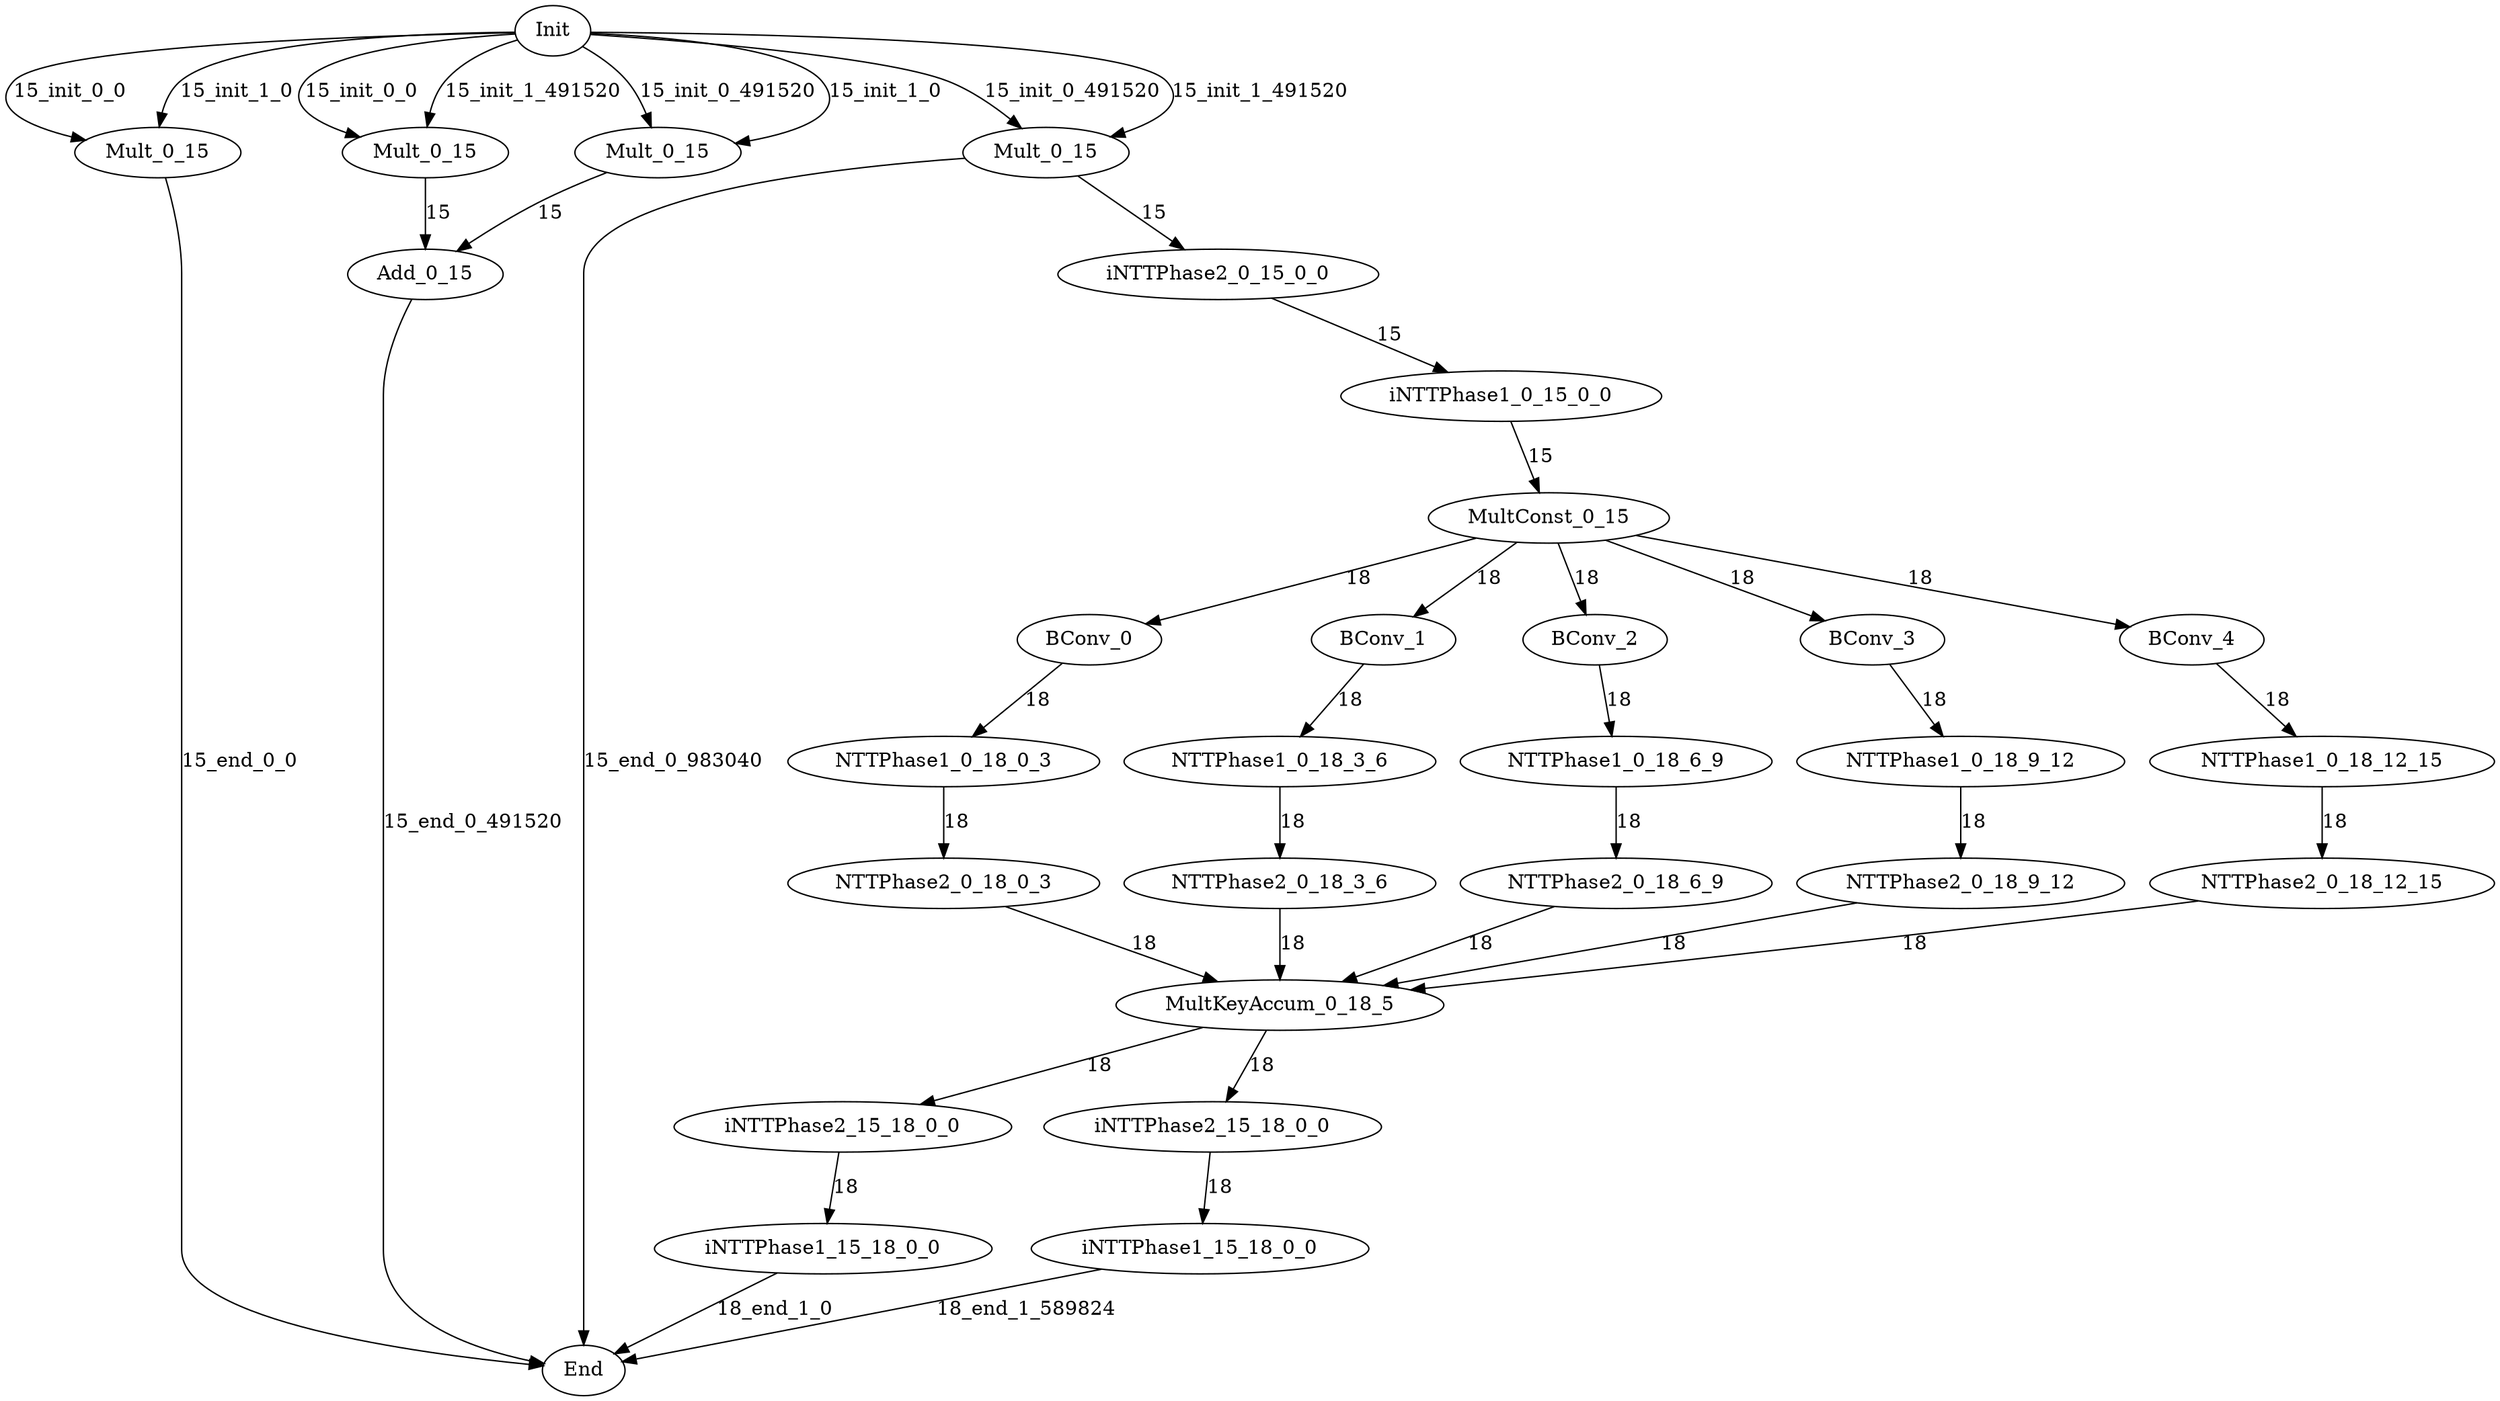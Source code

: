 digraph {
	graph [bb="0,0,1787.5,993"];
	node [label="\N"];
	init	[height=0.5,
		label=Init,
		pos="390.69,975",
		width=0.75];
	MultAxAx	[height=0.5,
		label=Mult_0_15,
		pos="108.69,888",
		width=1.6429];
	init -> MultAxAx	[label="15_init_0_0",
		lp="46.187,931.5",
		pos="e,57.139,896.89 363.49,973.6 279.72,972.08 29.759,965.36 5.687,939 -12.048,919.58 16.063,906.88 47.368,899.14"];
	init -> MultAxAx	[label="15_init_1_0",
		lp="165.19,931.5",
		pos="e,109.67,906.42 363.65,974 303.39,973.45 160.52,968.94 124.69,939 117.92,933.35 113.99,924.84 111.71,916.43"];
	MultAxBx	[height=0.5,
		label=Mult_0_15,
		pos="304.69,888",
		width=1.6429];
	init -> MultAxBx	[label="15_init_0_0",
		lp="254.19,931.5",
		pos="e,256.01,898.4 363.81,972.72 319.07,969.96 232.38,961.75 213.69,939 199.43,921.65 220.6,909.34 246.09,901.28"];
	init -> MultAxBx	[label="15_init_1_491520",
		lp="376.69,931.5",
		pos="e,303.94,906.36 364.99,968.85 347.84,964.04 326.22,955.11 313.69,939 308.72,932.61 306.15,924.38 304.91,916.44"];
	MultBxAx	[height=0.5,
		label=Mult_0_15,
		pos="465.69,888",
		width=1.6429];
	init -> MultBxAx	[label="15_init_0_491520",
		lp="516.69,931.5",
		pos="e,460.88,906.09 411.92,963.72 422.57,957.71 435.01,949.28 443.69,939 449.43,932.2 453.91,923.66 457.3,915.58"];
	init -> MultBxAx	[label="15_init_1_0",
		lp="629.19,931.5",
		pos="e,521.03,894.5 417.66,973.2 465.67,971.16 562.84,963.96 583.69,939 603.26,915.56 567.93,902.88 530.95,896.17"];
	MultBxBx	[height=0.5,
		label=Mult_0_15,
		pos="741.69,888",
		width=1.6429];
	init -> MultBxBx	[label="15_init_0_491520",
		lp="762.69,931.5",
		pos="e,724.75,905.34 417.86,972.39 479.36,968.48 627.46,957.39 673.69,939 689.4,932.75 704.76,921.98 716.89,912.03"];
	init -> MultBxBx	[label="15_init_1_491520",
		lp="897.69,931.5",
		pos="e,788.57,899.01 417.76,973.92 509.08,973.39 801.71,969.3 829.69,939 844.7,922.75 823.65,910.38 798.39,902.02"];
	end	[height=0.5,
		label=End,
		pos="423.69,18",
		width=0.81243];
	MultAxAx -> end	[label="15_end_0_0",
		lp="163.19,453",
		pos="e,394.73,20.954 112.87,869.86 116.67,852.78 121.69,825.74 121.69,802 121.69,802 121.69,802 121.69,104 121.69,50.048 302.54,28.696 \
384.34,21.798"];
	AddAxBx	[height=0.5,
		label=Add_0_15,
		pos="304.69,801",
		width=1.5346];
	AddAxBx -> end	[label="15_end_0_491520",
		lp="344.69,409.5",
		pos="e,395.43,22.9 296.96,783.14 289.95,766.27 280.69,739.38 280.69,715 280.69,715 280.69,715 280.69,104 280.69,55.173 343.05,33.766 \
385.41,24.857"];
	MultAxBx -> AddAxBx	[label=15,
		lp="314.19,844.5",
		pos="e,304.69,819.18 304.69,869.8 304.69,858.16 304.69,842.55 304.69,829.24"];
	MultBxAx -> AddAxBx	[label=15,
		lp="400.19,844.5",
		pos="e,329.57,817.26 433.63,872.81 420.22,866.68 404.57,859.26 390.69,852 373.16,842.84 354.1,831.87 338.39,822.54"];
	MultBxBx -> end	[label="15_end_0_983040",
		lp="487.69,453",
		pos="e,423.69,36.256 684.47,883.42 592.91,876.1 423.69,855.36 423.69,802 423.69,802 423.69,802 423.69,104 423.69,84.753 423.69,63.054 \
423.69,46.397"];
	iNTTP2	[height=0.5,
		label=iNTTPhase2_0_15_0_0,
		pos="849.69,801",
		width=3.1775];
	MultBxBx -> iNTTP2	[label=15,
		lp="811.19,844.5",
		pos="e,828.36,818.79 762,871.01 778.43,858.08 801.78,839.71 820.25,825.17"];
	INTT1_Ax	[height=0.5,
		label=iNTTPhase1_15_18_0_0,
		pos="594.69,105",
		width=3.34];
	INTT1_Ax -> end	[label="18_end_1_0",
		lp="560.19,61.5",
		pos="e,445.69,29.938 561.72,87.611 530.89,72.288 485.19,49.572 454.93,34.532"];
	INTT_Ax	[height=0.5,
		label=iNTTPhase2_15_18_0_0,
		pos="642.69,192",
		width=3.34];
	INTT_Ax -> INTT1_Ax	[label=18,
		lp="630.19,148.5",
		pos="e,604.39,123.18 632.97,173.8 626.21,161.82 617.06,145.62 609.4,132.06"];
	MultKeyAccum	[height=0.5,
		label=MultKeyAccum_0_18_5,
		pos="920.69,279",
		width=3.2497];
	MultKeyAccum -> INTT_Ax	[label=18,
		lp="807.19,235.5",
		pos="e,693.25,208.46 870.67,262.71 823.62,248.32 753.12,226.77 702.99,211.44"];
	INTT_Bx	[height=0.5,
		label=iNTTPhase2_15_18_0_0,
		pos="911.69,192",
		width=3.34];
	MultKeyAccum -> INTT_Bx	[label=18,
		lp="926.19,235.5",
		pos="e,913.51,210.18 918.87,260.8 917.63,249.16 915.98,233.55 914.57,220.24"];
	NTTP20	[height=0.5,
		label=NTTPhase2_0_18_0_3,
		pos="680.69,366",
		width=3.0872];
	NTTP20 -> MultKeyAccum	[label=18,
		lp="824.19,322.5",
		pos="e,876.13,295.78 724.71,349.41 764.63,335.27 823.61,314.38 866.44,299.21"];
	NTTP10	[height=0.5,
		label=NTTPhase1_0_18_0_3,
		pos="680.69,453",
		width=3.0872];
	NTTP10 -> NTTP20	[label=18,
		lp="690.19,409.5",
		pos="e,680.69,384.18 680.69,434.8 680.69,423.16 680.69,407.55 680.69,394.24"];
	BConv0	[height=0.5,
		label=BConv_0,
		pos="783.69,540",
		width=1.4263];
	BConv0 -> NTTP10	[label=18,
		lp="747.19,496.5",
		pos="e,701.03,470.79 764.31,523.01 748.65,510.08 726.38,491.71 708.76,477.17"];
	ScaleForBConv	[height=0.5,
		label=MultConst_0_15,
		pos="1111.7,627",
		width=2.3831];
	ScaleForBConv -> BConv0	[label=18,
		lp="976.19,583.5",
		pos="e,824.04,551.46 1059.7,612.53 997.77,596.48 894.99,569.84 833.85,554"];
	BConv1	[height=0.5,
		label=BConv_1,
		pos="993.69,540",
		width=1.4263];
	ScaleForBConv -> BConv1	[label=18,
		lp="1069.2,583.5",
		pos="e,1015.2,556.48 1088.9,609.61 1070.3,596.19 1043.8,577.09 1023.5,562.45"];
	BConv2	[height=0.5,
		label=BConv_2,
		pos="1144.7,540",
		width=1.4263];
	ScaleForBConv -> BConv2	[label=18,
		lp="1139.2,583.5",
		pos="e,1138.1,557.89 1118.4,608.8 1123,596.97 1129.1,581.03 1134.4,567.58"];
	BConv3	[height=0.5,
		label=BConv_3,
		pos="1322.7,540",
		width=1.4263];
	ScaleForBConv -> BConv3	[label=18,
		lp="1239.2,583.5",
		pos="e,1290.1,554.11 1149.4,610.8 1186.3,595.92 1242.5,573.3 1280.8,557.87"];
	BConv4	[height=0.5,
		label=BConv_4,
		pos="1472.7,540",
		width=1.4263];
	ScaleForBConv -> BConv4	[label=18,
		lp="1323.2,583.5",
		pos="e,1431.4,550.72 1166.5,613.09 1235.7,596.79 1353.9,568.96 1421.4,553.07"];
	iNTTP1	[height=0.5,
		label=iNTTPhase1_0_15_0_0,
		pos="1076.7,714",
		width=3.1775];
	iNTTP1 -> ScaleForBConv	[label=15,
		lp="1105.2,670.5",
		pos="e,1104.6,645.18 1083.8,695.8 1088.7,683.93 1095.2,667.93 1100.8,654.45"];
	iNTTP2 -> iNTTP1	[label=15,
		lp="986.19,757.5",
		pos="e,1034.4,730.85 891.85,784.21 929.48,770.12 984.7,749.44 1025,734.36"];
	NTTP21	[height=0.5,
		label=NTTPhase2_0_18_3_6,
		pos="920.69,366",
		width=3.0872];
	NTTP21 -> MultKeyAccum	[label=18,
		lp="930.19,322.5",
		pos="e,920.69,297.18 920.69,347.8 920.69,336.16 920.69,320.55 920.69,307.24"];
	NTTP11	[height=0.5,
		label=NTTPhase1_0_18_3_6,
		pos="920.69,453",
		width=3.0872];
	NTTP11 -> NTTP21	[label=18,
		lp="930.19,409.5",
		pos="e,920.69,384.18 920.69,434.8 920.69,423.16 920.69,407.55 920.69,394.24"];
	BConv1 -> NTTP11	[label=18,
		lp="970.19,496.5",
		pos="e,935.22,470.92 979.61,522.61 968.94,510.19 954.1,492.91 941.99,478.8"];
	NTTP22	[height=0.5,
		label=NTTPhase2_0_18_6_9,
		pos="1160.7,366",
		width=3.0872];
	NTTP22 -> MultKeyAccum	[label=18,
		lp="1064.2,322.5",
		pos="e,965.24,295.78 1116.7,349.41 1076.7,335.27 1017.8,314.38 974.94,299.21"];
	NTTP12	[height=0.5,
		label=NTTPhase1_0_18_6_9,
		pos="1160.7,453",
		width=3.0872];
	NTTP12 -> NTTP22	[label=18,
		lp="1170.2,409.5",
		pos="e,1160.7,384.18 1160.7,434.8 1160.7,423.16 1160.7,407.55 1160.7,394.24"];
	BConv2 -> NTTP12	[label=18,
		lp="1162.2,496.5",
		pos="e,1157.5,471.18 1147.9,521.8 1150.1,510.16 1153.1,494.55 1155.6,481.24"];
	NTTP23	[height=0.5,
		label=NTTPhase2_0_18_9_12,
		pos="1406.7,366",
		width=3.2497];
	NTTP23 -> MultKeyAccum	[label=18,
		lp="1202.2,322.5",
		pos="e,994.71,292.95 1332.6,352.04 1244.3,336.6 1097,310.84 1004.6,294.67"];
	NTTP13	[height=0.5,
		label=NTTPhase1_0_18_9_12,
		pos="1406.7,453",
		width=3.2497];
	NTTP13 -> NTTP23	[label=18,
		lp="1416.2,409.5",
		pos="e,1406.7,384.18 1406.7,434.8 1406.7,423.16 1406.7,407.55 1406.7,394.24"];
	BConv3 -> NTTP13	[label=18,
		lp="1379.2,496.5",
		pos="e,1390,470.92 1338.9,522.61 1351.3,510.07 1368.6,492.59 1382.6,478.41"];
	NTTP24	[height=0.5,
		label=NTTPhase2_0_18_12_15,
		pos="1664.7,366",
		width=3.4122];
	NTTP24 -> MultKeyAccum	[label=18,
		lp="1374.2,322.5",
		pos="e,1014.1,289.86 1576.3,353.4 1561.7,351.55 1546.8,349.69 1532.7,348 1354.1,326.58 1145.9,303.94 1024.1,290.94"];
	NTTP14	[height=0.5,
		label=NTTPhase1_0_18_12_15,
		pos="1664.7,453",
		width=3.4122];
	NTTP14 -> NTTP24	[label=18,
		lp="1674.2,409.5",
		pos="e,1664.7,384.18 1664.7,434.8 1664.7,423.16 1664.7,407.55 1664.7,394.24"];
	BConv4 -> NTTP14	[label=18,
		lp="1589.2,496.5",
		pos="e,1628,470.24 1503.5,525.34 1534.7,511.56 1583.1,490.11 1618.8,474.32"];
	INTT1_Bx	[height=0.5,
		label=iNTTPhase1_15_18_0_0,
		pos="886.69,105",
		width=3.34];
	INTT1_Bx -> end	[label="18_end_1_589824",
		lp="746.69,61.5",
		pos="e,451.28,24.066 813.83,90.625 713.99,72.296 538.29,40.039 461.45,25.933"];
	INTT_Bx -> INTT1_Bx	[label=18,
		lp="909.19,148.5",
		pos="e,891.74,123.18 906.63,173.8 903.17,162.05 898.52,146.24 894.58,132.84"];
}
